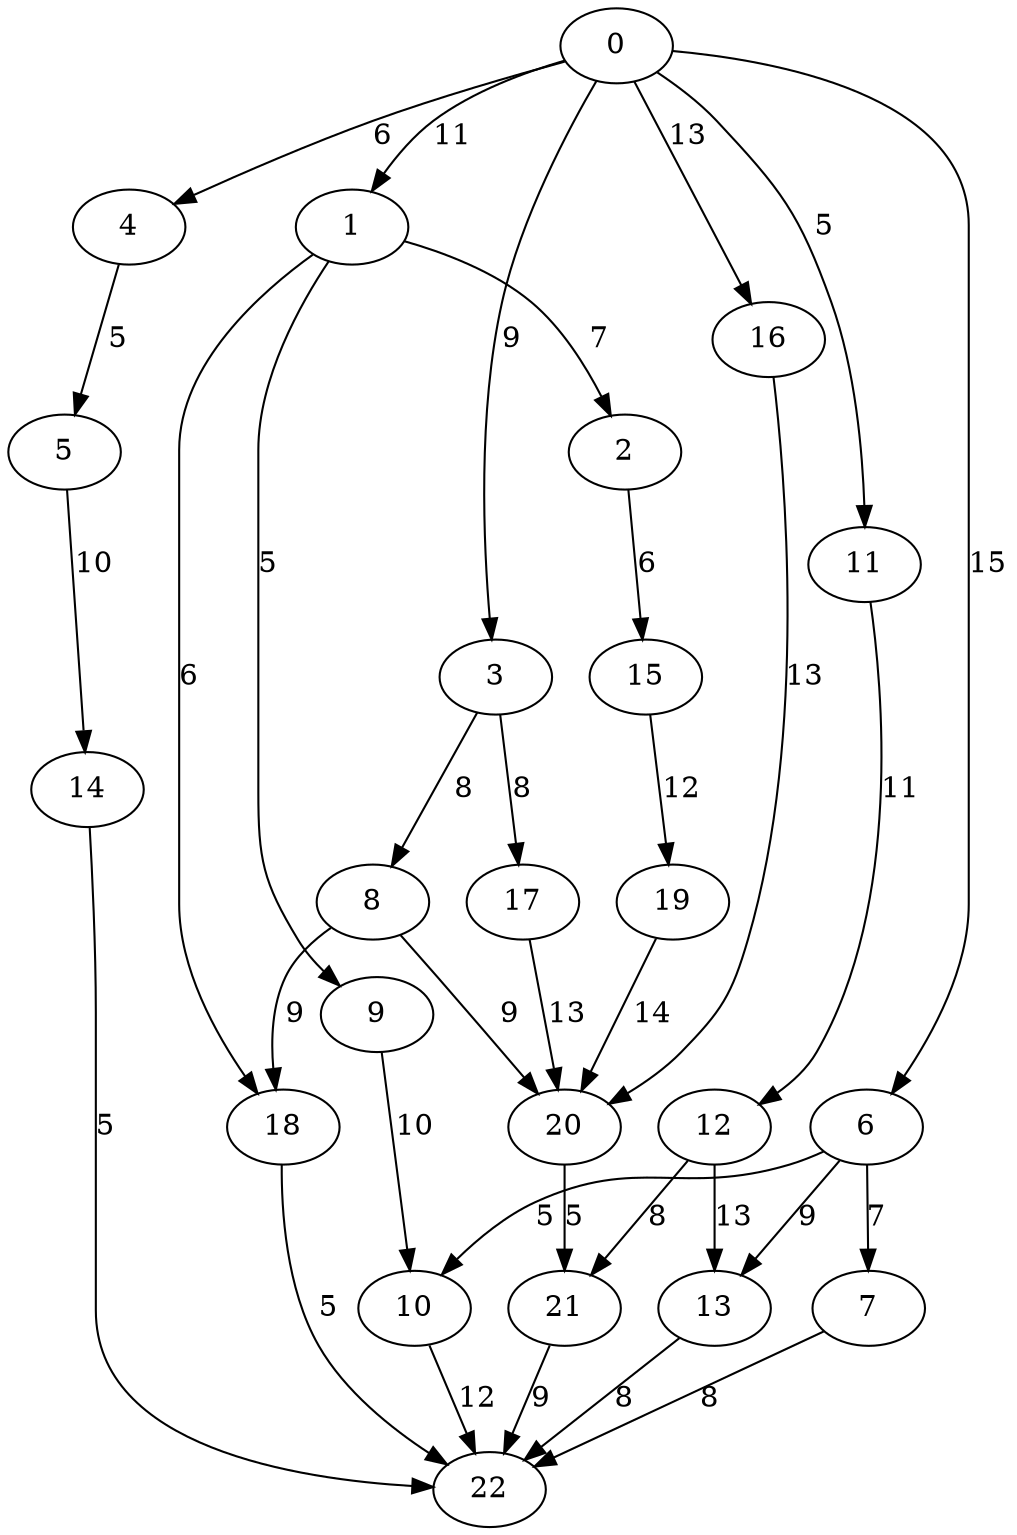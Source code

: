 digraph t20p8_11 {
0 -> 1 [ label = 11 ];
0 -> 3 [ label = 9 ];
0 -> 4 [ label = 6 ];
0 -> 6 [ label = 15 ];
0 -> 11 [ label = 5 ];
0 -> 16 [ label = 13 ];
1 -> 2 [ label = 7 ];
1 -> 9 [ label = 5 ];
1 -> 18 [ label = 6 ];
2 -> 15 [ label = 6 ];
3 -> 8 [ label = 8 ];
3 -> 17 [ label = 8 ];
4 -> 5 [ label = 5 ];
5 -> 14 [ label = 10 ];
6 -> 7 [ label = 7 ];
6 -> 10 [ label = 5 ];
6 -> 13 [ label = 9 ];
7 -> 22 [ label = 8 ];
8 -> 18 [ label = 9 ];
8 -> 20 [ label = 9 ];
9 -> 10 [ label = 10 ];
10 -> 22 [ label = 12 ];
11 -> 12 [ label = 11 ];
12 -> 13 [ label = 13 ];
12 -> 21 [ label = 8 ];
13 -> 22 [ label = 8 ];
14 -> 22 [ label = 5 ];
15 -> 19 [ label = 12 ];
16 -> 20 [ label = 13 ];
17 -> 20 [ label = 13 ];
18 -> 22 [ label = 5 ];
19 -> 20 [ label = 14 ];
20 -> 21 [ label = 5 ];
21 -> 22 [ label = 9 ];
 }

